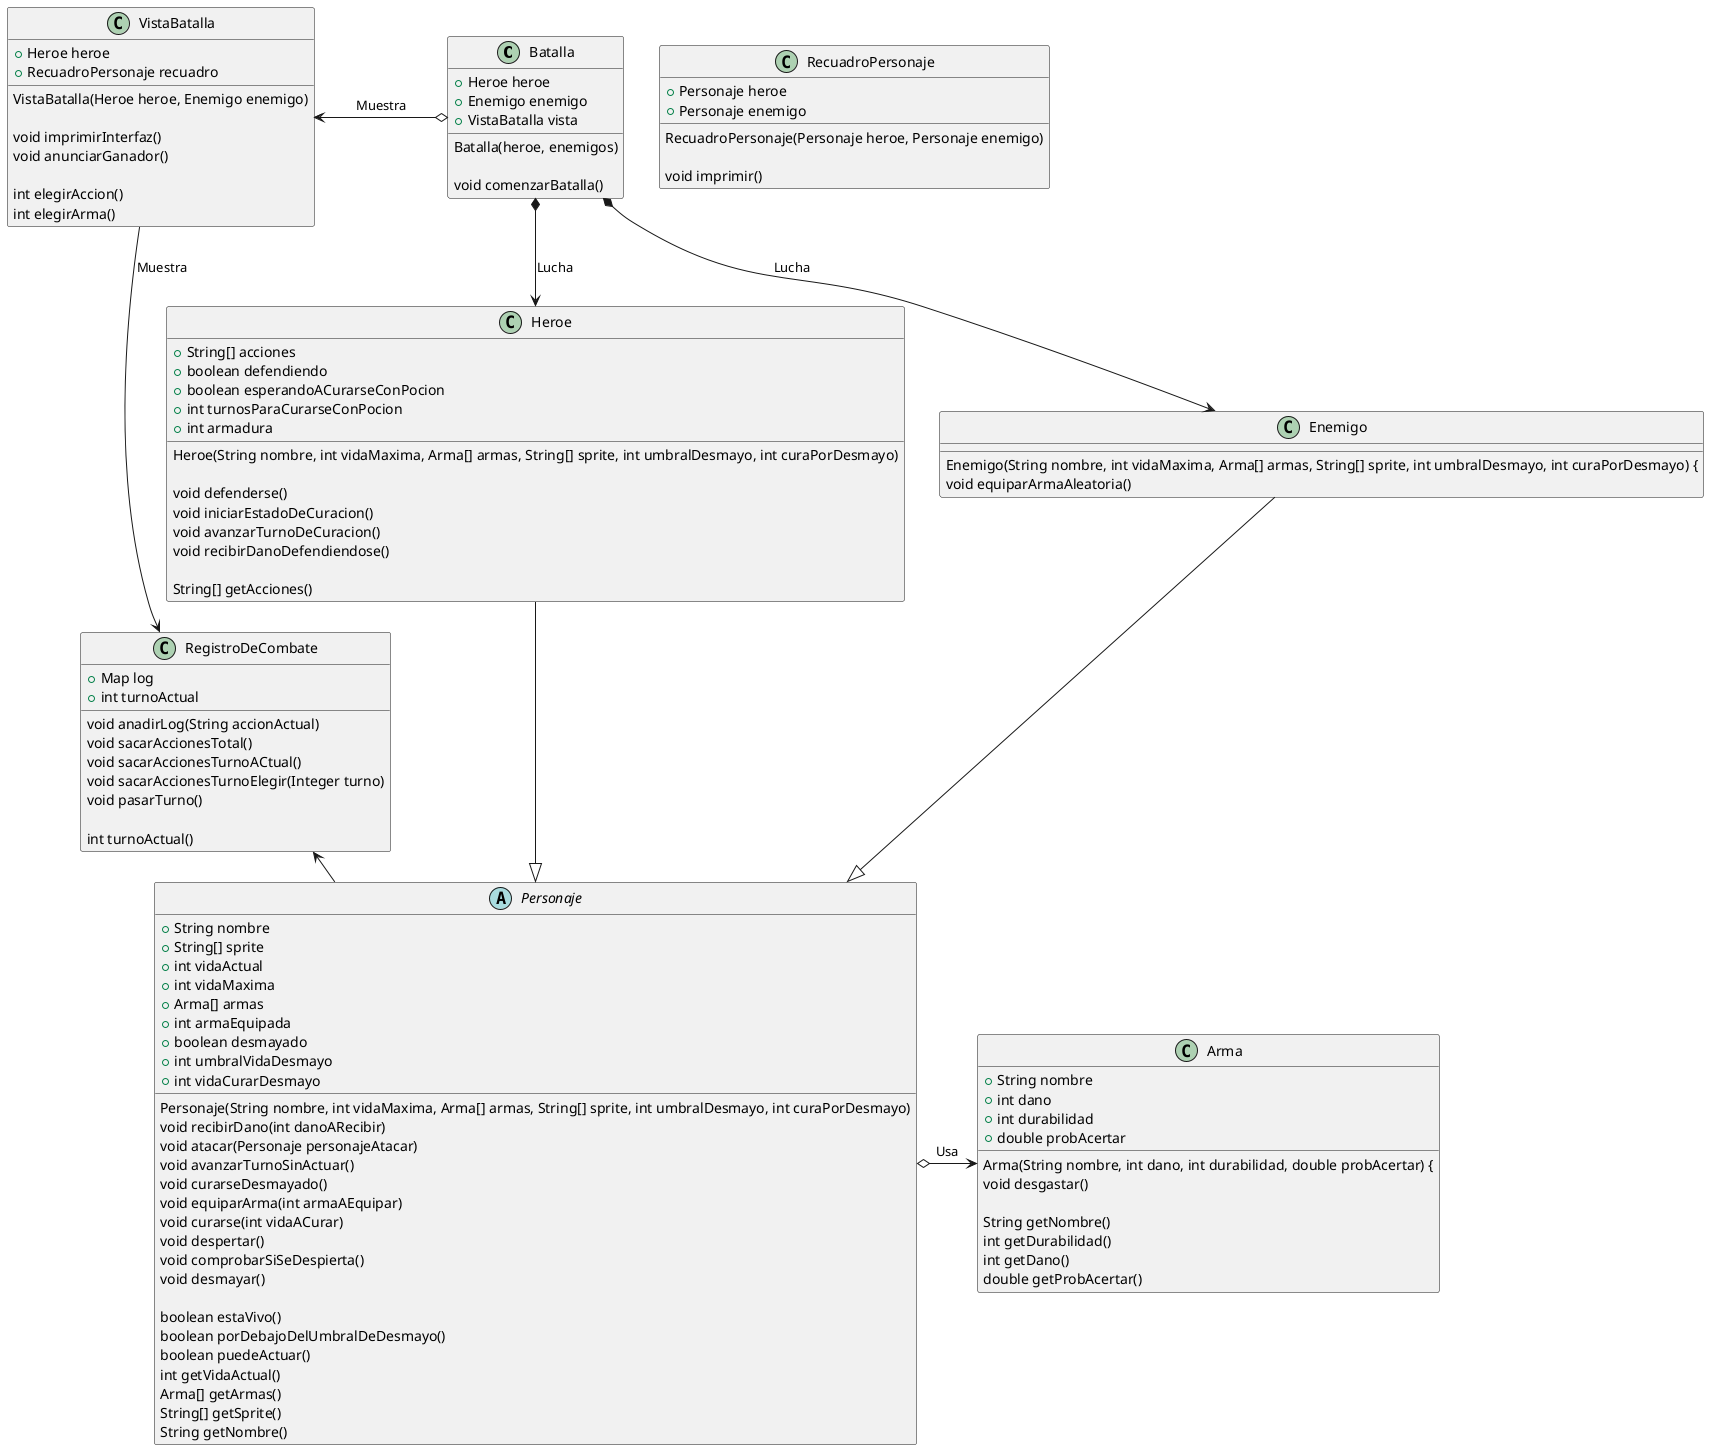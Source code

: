 @startuml ClasesCompleto

class Batalla{
    +Heroe heroe
    +Enemigo enemigo
    +VistaBatalla vista

    Batalla(heroe, enemigos)

    void comenzarBatalla()
}

abstract Personaje{

    +String nombre
    +String[] sprite
    +int vidaActual
    +int vidaMaxima
    +Arma[] armas
    +int armaEquipada
    +boolean desmayado
    +int umbralVidaDesmayo
    +int vidaCurarDesmayo

    Personaje(String nombre, int vidaMaxima, Arma[] armas, String[] sprite, int umbralDesmayo, int curaPorDesmayo)
   
    void recibirDano(int danoARecibir)
    void atacar(Personaje personajeAtacar)
    void avanzarTurnoSinActuar()
    void curarseDesmayado()
    void equiparArma(int armaAEquipar)
    void curarse(int vidaACurar)
    void despertar()
    void comprobarSiSeDespierta()
    void desmayar()

    boolean estaVivo()
    boolean porDebajoDelUmbralDeDesmayo()
    boolean puedeActuar()
    
    int getVidaActual()
    Arma[] getArmas()
    String[] getSprite()
    String getNombre()
    
}

class RecuadroPersonaje {

    +Personaje heroe
    +Personaje enemigo

    RecuadroPersonaje(Personaje heroe, Personaje enemigo)

    void imprimir()

}

class VistaBatalla {

    +Heroe heroe
    +RecuadroPersonaje recuadro

    VistaBatalla(Heroe heroe, Enemigo enemigo)

    void imprimirInterfaz()
    void anunciarGanador()

    int elegirAccion()
    int elegirArma()

}

class Arma {
    +String nombre
    +int dano
    +int durabilidad
    +double probAcertar

    Arma(String nombre, int dano, int durabilidad, double probAcertar) {
        

    void desgastar()

    String getNombre()
    int getDurabilidad()
    int getDano()
    double getProbAcertar()
}


class Enemigo{
    Enemigo(String nombre, int vidaMaxima, Arma[] armas, String[] sprite, int umbralDesmayo, int curaPorDesmayo) {
        
    void equiparArmaAleatoria()
}   

class Heroe{
    +String[] acciones
    +boolean defendiendo
    +boolean esperandoACurarseConPocion
    +int turnosParaCurarseConPocion
    +int armadura
    
    Heroe(String nombre, int vidaMaxima, Arma[] armas, String[] sprite, int umbralDesmayo, int curaPorDesmayo)
    
    void defenderse()
    void iniciarEstadoDeCuracion()
    void avanzarTurnoDeCuracion()
    void recibirDanoDefendiendose()

    String[] getAcciones()
}

class RegistroDeCombate {

    +Map log
    +int turnoActual

    void anadirLog(String accionActual)
    void sacarAccionesTotal()
    void sacarAccionesTurnoACtual()
    void sacarAccionesTurnoElegir(Integer turno)
    void pasarTurno()

    int turnoActual()
}

Batalla o-l-> VistaBatalla : Muestra 

Personaje <|-u- Heroe
Personaje <|-u- Enemigo

Batalla *-d-> Heroe : Lucha 
Batalla *-d-> Enemigo : Lucha 

Personaje o-r-> Arma : Usa 

Personaje -l-> RegistroDeCombate : Registra acciones 
VistaBatalla --> RegistroDeCombate : Muestra 

@enduml